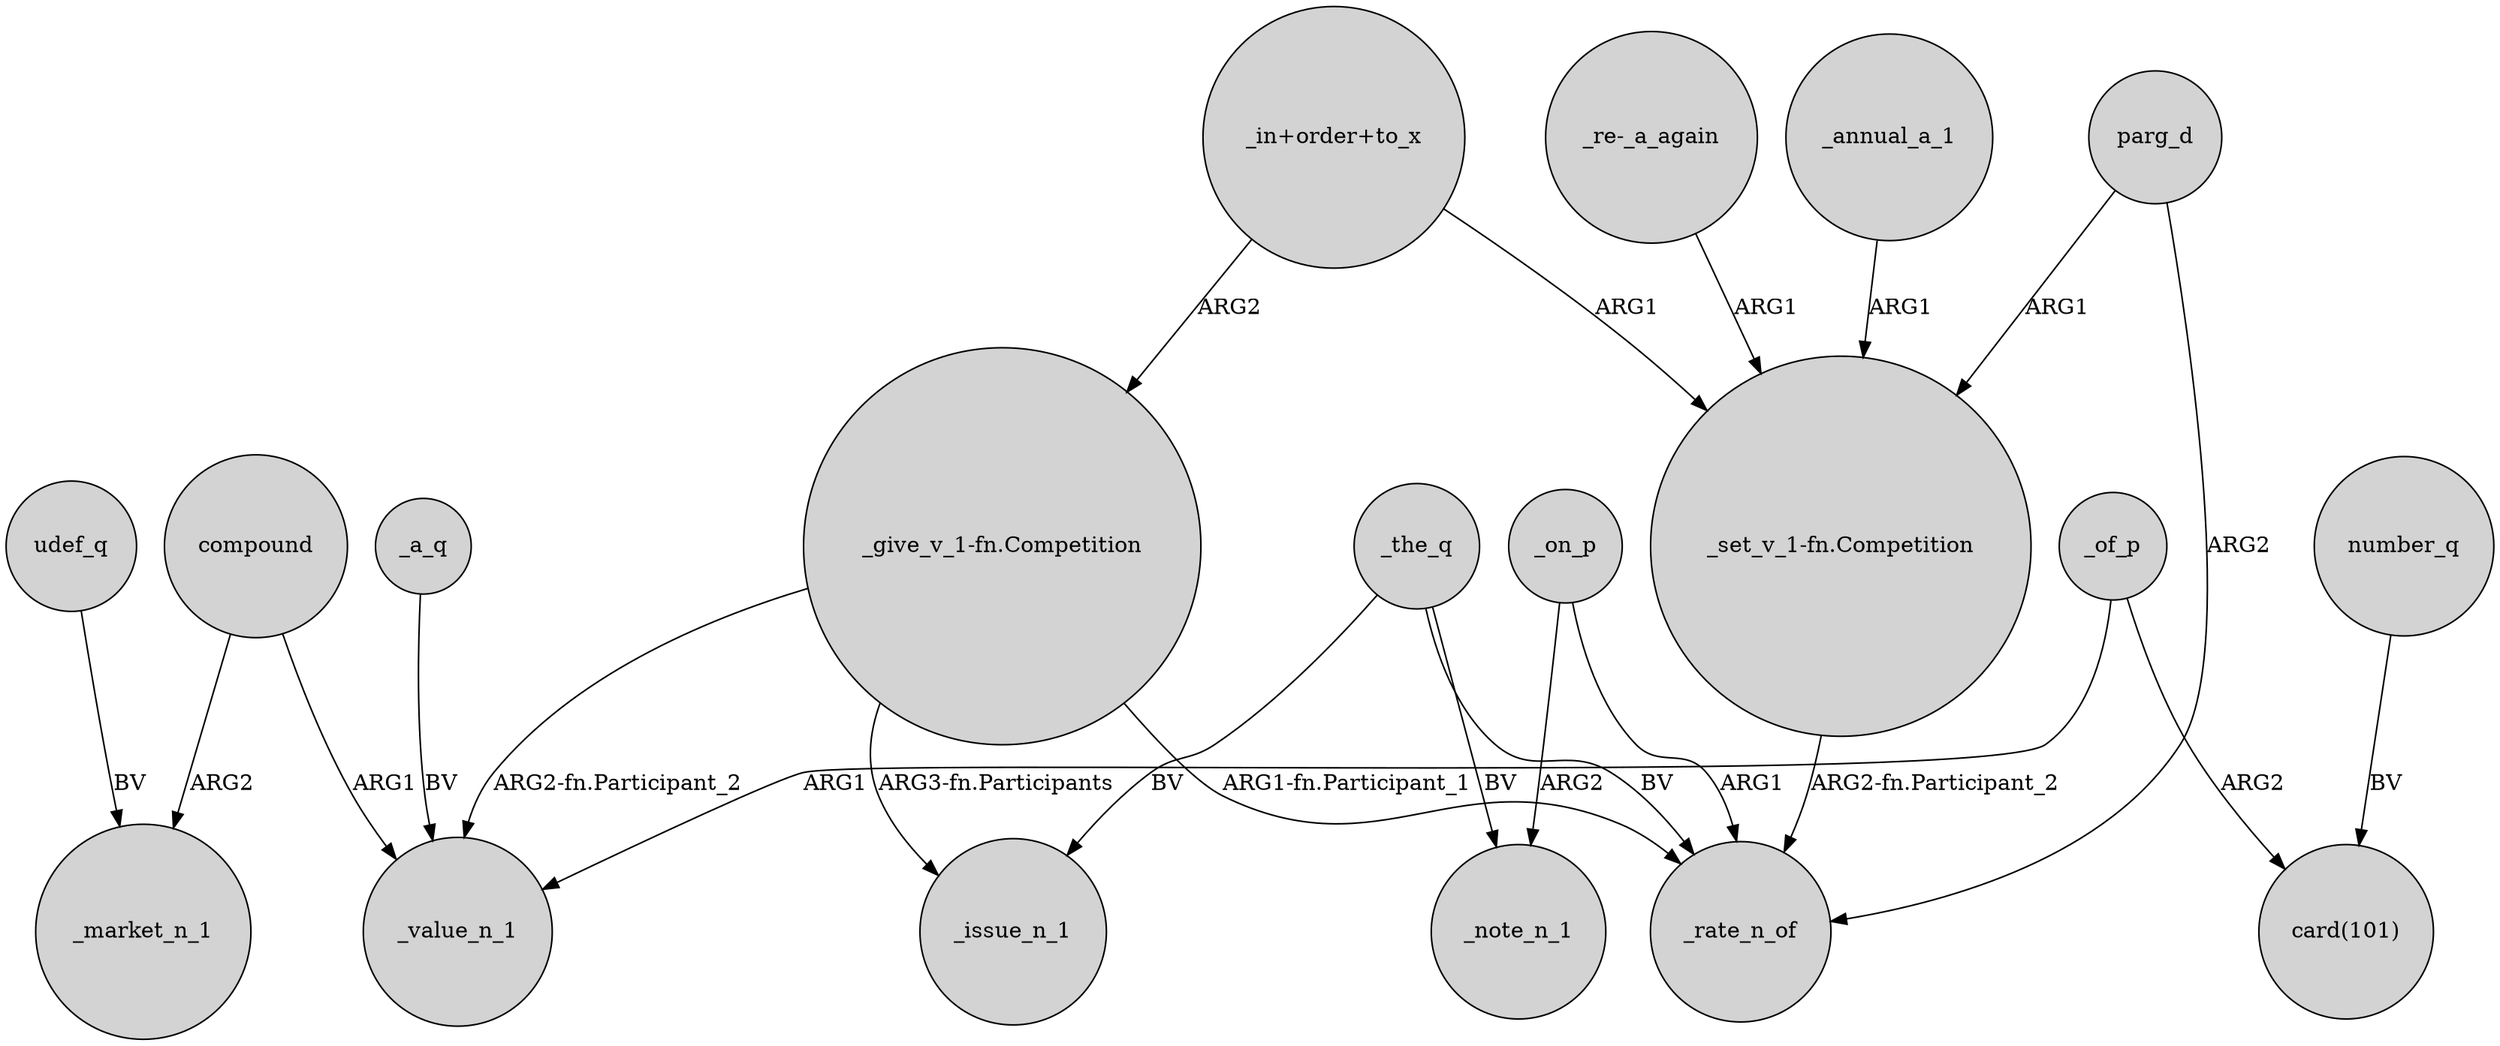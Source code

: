 digraph {
	node [shape=circle style=filled]
	udef_q -> _market_n_1 [label=BV]
	"_give_v_1-fn.Competition" -> _rate_n_of [label="ARG1-fn.Participant_1"]
	"_give_v_1-fn.Competition" -> _value_n_1 [label="ARG2-fn.Participant_2"]
	compound -> _market_n_1 [label=ARG2]
	"_in+order+to_x" -> "_give_v_1-fn.Competition" [label=ARG2]
	"_re-_a_again" -> "_set_v_1-fn.Competition" [label=ARG1]
	_the_q -> _note_n_1 [label=BV]
	_the_q -> _rate_n_of [label=BV]
	_on_p -> _note_n_1 [label=ARG2]
	_annual_a_1 -> "_set_v_1-fn.Competition" [label=ARG1]
	"_set_v_1-fn.Competition" -> _rate_n_of [label="ARG2-fn.Participant_2"]
	_a_q -> _value_n_1 [label=BV]
	_of_p -> _value_n_1 [label=ARG1]
	parg_d -> "_set_v_1-fn.Competition" [label=ARG1]
	_on_p -> _rate_n_of [label=ARG1]
	"_give_v_1-fn.Competition" -> _issue_n_1 [label="ARG3-fn.Participants"]
	"_in+order+to_x" -> "_set_v_1-fn.Competition" [label=ARG1]
	compound -> _value_n_1 [label=ARG1]
	_of_p -> "card(101)" [label=ARG2]
	parg_d -> _rate_n_of [label=ARG2]
	number_q -> "card(101)" [label=BV]
	_the_q -> _issue_n_1 [label=BV]
}
